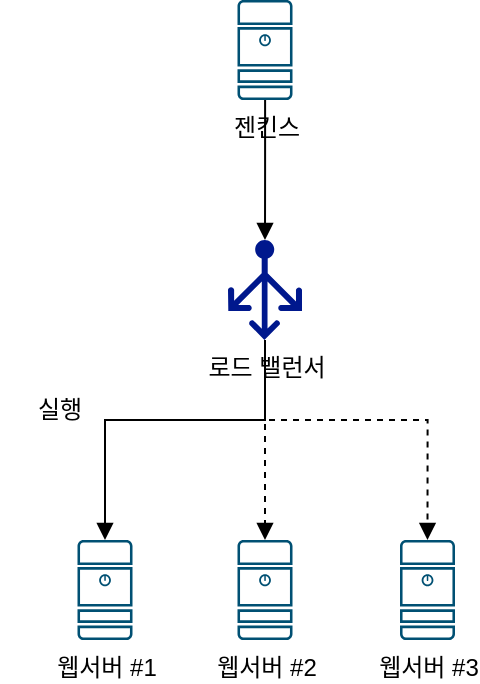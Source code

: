 <mxfile version="22.0.3" type="device">
  <diagram name="페이지-1" id="ouBd_r_Z6GMOP5HTmW3R">
    <mxGraphModel dx="1114" dy="894" grid="1" gridSize="10" guides="1" tooltips="1" connect="1" arrows="1" fold="1" page="1" pageScale="1" pageWidth="827" pageHeight="1169" math="0" shadow="0">
      <root>
        <mxCell id="0" />
        <mxCell id="1" parent="0" />
        <mxCell id="o0BX_6gMGSGsovwnP8xI-1" value="웹서버 #1" style="sketch=0;points=[[0.015,0.015,0],[0.985,0.015,0],[0.985,0.985,0],[0.015,0.985,0],[0.25,0,0],[0.5,0,0],[0.75,0,0],[1,0.25,0],[1,0.5,0],[1,0.75,0],[0.75,1,0],[0.5,1,0],[0.25,1,0],[0,0.75,0],[0,0.5,0],[0,0.25,0]];verticalLabelPosition=bottom;html=1;verticalAlign=top;aspect=fixed;align=center;pointerEvents=1;shape=mxgraph.cisco19.server;fillColor=#005073;strokeColor=none;" vertex="1" parent="1">
          <mxGeometry x="278.75" y="300" width="27.5" height="50" as="geometry" />
        </mxCell>
        <mxCell id="o0BX_6gMGSGsovwnP8xI-2" value="웹서버 #2" style="sketch=0;points=[[0.015,0.015,0],[0.985,0.015,0],[0.985,0.985,0],[0.015,0.985,0],[0.25,0,0],[0.5,0,0],[0.75,0,0],[1,0.25,0],[1,0.5,0],[1,0.75,0],[0.75,1,0],[0.5,1,0],[0.25,1,0],[0,0.75,0],[0,0.5,0],[0,0.25,0]];verticalLabelPosition=bottom;html=1;verticalAlign=top;aspect=fixed;align=center;pointerEvents=1;shape=mxgraph.cisco19.server;fillColor=#005073;strokeColor=none;" vertex="1" parent="1">
          <mxGeometry x="358.75" y="300" width="27.5" height="50" as="geometry" />
        </mxCell>
        <mxCell id="o0BX_6gMGSGsovwnP8xI-10" value="젠킨스" style="sketch=0;points=[[0.015,0.015,0],[0.985,0.015,0],[0.985,0.985,0],[0.015,0.985,0],[0.25,0,0],[0.5,0,0],[0.75,0,0],[1,0.25,0],[1,0.5,0],[1,0.75,0],[0.75,1,0],[0.5,1,0],[0.25,1,0],[0,0.75,0],[0,0.5,0],[0,0.25,0]];verticalLabelPosition=bottom;html=1;verticalAlign=top;aspect=fixed;align=center;pointerEvents=1;shape=mxgraph.cisco19.server;fillColor=#005073;strokeColor=none;" vertex="1" parent="1">
          <mxGeometry x="358.75" y="30" width="27.5" height="50" as="geometry" />
        </mxCell>
        <mxCell id="o0BX_6gMGSGsovwnP8xI-11" value="로드 밸런서" style="sketch=0;aspect=fixed;pointerEvents=1;shadow=0;dashed=0;html=1;strokeColor=none;labelPosition=center;verticalLabelPosition=bottom;verticalAlign=top;align=center;fillColor=#00188D;shape=mxgraph.azure.load_balancer_generic" vertex="1" parent="1">
          <mxGeometry x="354" y="150" width="37" height="50" as="geometry" />
        </mxCell>
        <mxCell id="o0BX_6gMGSGsovwnP8xI-12" style="edgeStyle=orthogonalEdgeStyle;rounded=0;orthogonalLoop=1;jettySize=auto;html=1;entryX=0.5;entryY=0;entryDx=0;entryDy=0;entryPerimeter=0;endArrow=block;endFill=1;" edge="1" parent="1" source="o0BX_6gMGSGsovwnP8xI-10" target="o0BX_6gMGSGsovwnP8xI-11">
          <mxGeometry relative="1" as="geometry" />
        </mxCell>
        <mxCell id="o0BX_6gMGSGsovwnP8xI-13" value="웹서버 #3" style="sketch=0;points=[[0.015,0.015,0],[0.985,0.015,0],[0.985,0.985,0],[0.015,0.985,0],[0.25,0,0],[0.5,0,0],[0.75,0,0],[1,0.25,0],[1,0.5,0],[1,0.75,0],[0.75,1,0],[0.5,1,0],[0.25,1,0],[0,0.75,0],[0,0.5,0],[0,0.25,0]];verticalLabelPosition=bottom;html=1;verticalAlign=top;aspect=fixed;align=center;pointerEvents=1;shape=mxgraph.cisco19.server;fillColor=#005073;strokeColor=none;" vertex="1" parent="1">
          <mxGeometry x="440" y="300" width="27.5" height="50" as="geometry" />
        </mxCell>
        <mxCell id="o0BX_6gMGSGsovwnP8xI-14" style="edgeStyle=orthogonalEdgeStyle;rounded=0;orthogonalLoop=1;jettySize=auto;html=1;entryX=0.5;entryY=0;entryDx=0;entryDy=0;entryPerimeter=0;endArrow=block;endFill=1;" edge="1" parent="1" source="o0BX_6gMGSGsovwnP8xI-11" target="o0BX_6gMGSGsovwnP8xI-1">
          <mxGeometry relative="1" as="geometry">
            <Array as="points">
              <mxPoint x="373" y="240" />
              <mxPoint x="293" y="240" />
            </Array>
          </mxGeometry>
        </mxCell>
        <mxCell id="o0BX_6gMGSGsovwnP8xI-15" style="edgeStyle=orthogonalEdgeStyle;rounded=0;orthogonalLoop=1;jettySize=auto;html=1;entryX=0.5;entryY=0;entryDx=0;entryDy=0;entryPerimeter=0;endArrow=block;endFill=1;dashed=1;" edge="1" parent="1" source="o0BX_6gMGSGsovwnP8xI-11" target="o0BX_6gMGSGsovwnP8xI-2">
          <mxGeometry relative="1" as="geometry" />
        </mxCell>
        <mxCell id="o0BX_6gMGSGsovwnP8xI-16" style="edgeStyle=orthogonalEdgeStyle;rounded=0;orthogonalLoop=1;jettySize=auto;html=1;entryX=0.5;entryY=0;entryDx=0;entryDy=0;entryPerimeter=0;endArrow=block;endFill=1;dashed=1;" edge="1" parent="1" source="o0BX_6gMGSGsovwnP8xI-11" target="o0BX_6gMGSGsovwnP8xI-13">
          <mxGeometry relative="1" as="geometry">
            <Array as="points">
              <mxPoint x="373" y="240" />
              <mxPoint x="454" y="240" />
            </Array>
          </mxGeometry>
        </mxCell>
        <mxCell id="o0BX_6gMGSGsovwnP8xI-17" value="실행" style="text;html=1;strokeColor=none;fillColor=none;align=center;verticalAlign=middle;whiteSpace=wrap;rounded=0;" vertex="1" parent="1">
          <mxGeometry x="240" y="220" width="60" height="30" as="geometry" />
        </mxCell>
      </root>
    </mxGraphModel>
  </diagram>
</mxfile>
